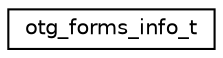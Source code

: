 digraph "Graphical Class Hierarchy"
{
 // LATEX_PDF_SIZE
  edge [fontname="Helvetica",fontsize="10",labelfontname="Helvetica",labelfontsize="10"];
  node [fontname="Helvetica",fontsize="10",shape=record];
  rankdir="LR";
  Node0 [label="otg_forms_info_t",height=0.2,width=0.4,color="black", fillcolor="white", style="filled",URL="$structotg__forms__info__t.html",tooltip=" "];
}
